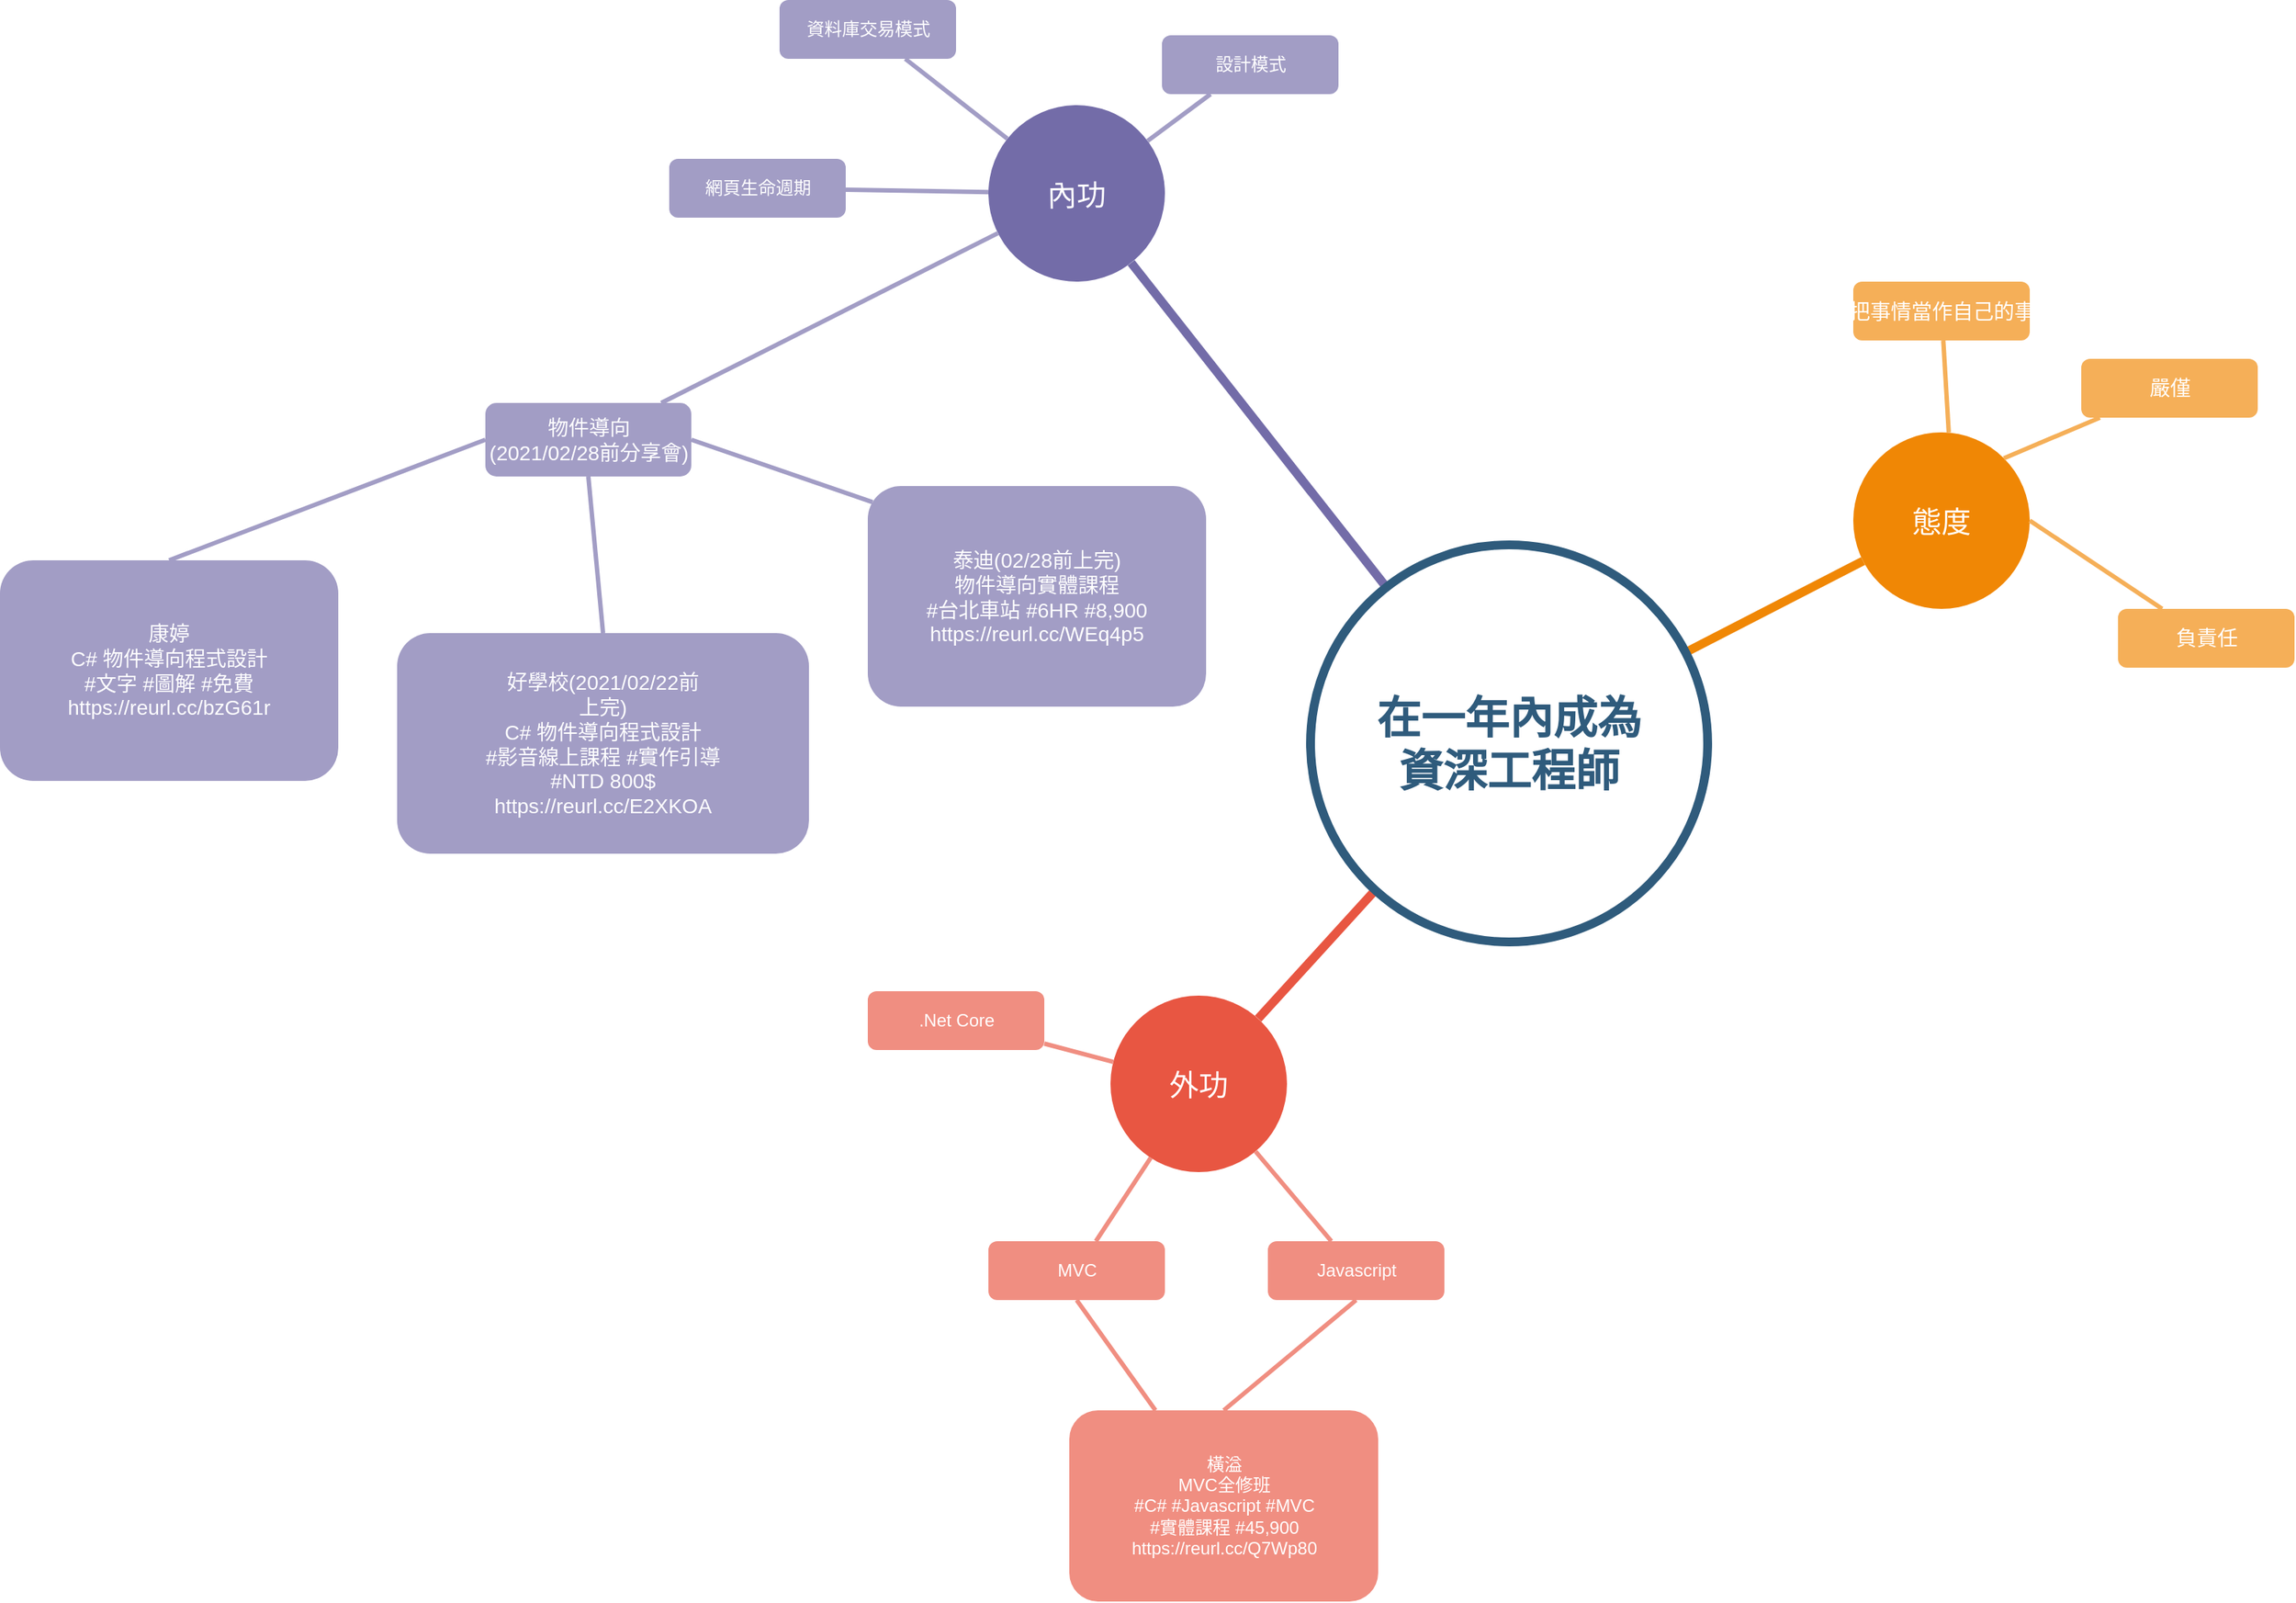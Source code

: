 <mxfile version="14.3.0" type="device"><diagram id="6a731a19-8d31-9384-78a2-239565b7b9f0" name="Page-1"><mxGraphModel dx="981" dy="574" grid="1" gridSize="10" guides="1" tooltips="1" connect="1" arrows="1" fold="1" page="1" pageScale="1" pageWidth="1169" pageHeight="827" background="#ffffff" math="0" shadow="0"><root><mxCell id="0"/><mxCell id="1" parent="0"/><mxCell id="1355" value="態度" style="ellipse;whiteSpace=wrap;html=1;shadow=0;fontFamily=Helvetica;fontSize=20;fontColor=#FFFFFF;align=center;strokeWidth=3;fillColor=#F08705;strokeColor=none;" parent="1" vertex="1"><mxGeometry x="1330" y="600" width="120" height="120" as="geometry"/></mxCell><mxCell id="1356" value="外功" style="ellipse;whiteSpace=wrap;html=1;shadow=0;fontFamily=Helvetica;fontSize=20;fontColor=#FFFFFF;align=center;strokeWidth=3;fillColor=#E85642;strokeColor=none;" parent="1" vertex="1"><mxGeometry x="825" y="983" width="120" height="120" as="geometry"/></mxCell><mxCell id="1363" style="endArrow=none;strokeWidth=6;strokeColor=#736CA8;html=1;" parent="1" source="1515" target="1516" edge="1"><mxGeometry relative="1" as="geometry"/></mxCell><mxCell id="1365" value="" style="edgeStyle=none;endArrow=none;strokeWidth=6;strokeColor=#F08705;html=1;" parent="1" source="1515" target="1355" edge="1"><mxGeometry x="181" y="226.5" width="100" height="100" as="geometry"><mxPoint x="181" y="326.5" as="sourcePoint"/><mxPoint x="281" y="226.5" as="targetPoint"/></mxGeometry></mxCell><mxCell id="1366" value="" style="edgeStyle=none;endArrow=none;strokeWidth=6;strokeColor=#E85642;html=1;" parent="1" source="1515" target="1356" edge="1"><mxGeometry x="181" y="226.5" width="100" height="100" as="geometry"><mxPoint x="181" y="326.5" as="sourcePoint"/><mxPoint x="281" y="226.5" as="targetPoint"/></mxGeometry></mxCell><mxCell id="1468" value="負責任" style="rounded=1;fillColor=#f5af58;strokeColor=none;strokeWidth=3;shadow=0;html=1;fontColor=#FFFFFF;fontSize=14;" parent="1" vertex="1"><mxGeometry x="1510" y="720" width="120" height="40" as="geometry"/></mxCell><mxCell id="1469" value="把事情當作自己的事" style="rounded=1;fillColor=#f5af58;strokeColor=none;strokeWidth=3;shadow=0;html=1;fontColor=#FFFFFF;fontSize=14;" parent="1" vertex="1"><mxGeometry x="1330" y="497.5" width="120" height="40" as="geometry"/></mxCell><mxCell id="1478" value="嚴僅" style="rounded=1;fillColor=#f5af58;strokeColor=none;strokeWidth=3;shadow=0;html=1;fontColor=#FFFFFF;fontSize=14;" parent="1" vertex="1"><mxGeometry x="1485" y="550" width="120" height="40" as="geometry"/></mxCell><mxCell id="1479" value="" style="edgeStyle=none;endArrow=none;strokeWidth=3;strokeColor=#F5AF58;html=1;exitX=1;exitY=0;exitDx=0;exitDy=0;" parent="1" source="1355" target="1478" edge="1"><mxGeometry x="238.5" y="19" width="100" height="100" as="geometry"><mxPoint x="1438.195" y="612.246" as="sourcePoint"/><mxPoint x="338.5" y="19" as="targetPoint"/></mxGeometry></mxCell><mxCell id="1480" value="" style="edgeStyle=none;endArrow=none;strokeWidth=3;strokeColor=#F5AF58;html=1;exitX=1;exitY=0.5;exitDx=0;exitDy=0;" parent="1" source="1355" target="1468" edge="1"><mxGeometry x="238.5" y="19" width="100" height="100" as="geometry"><mxPoint x="1444.814" y="644.722" as="sourcePoint"/><mxPoint x="338.5" y="19" as="targetPoint"/></mxGeometry></mxCell><mxCell id="1481" value="" style="edgeStyle=none;endArrow=none;strokeWidth=3;strokeColor=#F5AF58;html=1;exitX=0.541;exitY=0;exitDx=0;exitDy=0;exitPerimeter=0;" parent="1" source="1355" target="1469" edge="1"><mxGeometry x="238.5" y="19" width="100" height="100" as="geometry"><mxPoint x="1394.864" y="580.816" as="sourcePoint"/><mxPoint x="338.5" y="19" as="targetPoint"/></mxGeometry></mxCell><mxCell id="1490" value="MVC" style="rounded=1;fillColor=#f08e81;strokeColor=none;strokeWidth=3;shadow=0;html=1;fontColor=#FFFFFF;" parent="1" vertex="1"><mxGeometry x="742" y="1150" width="120" height="40" as="geometry"/></mxCell><mxCell id="1491" value=".Net Core&lt;br&gt;" style="rounded=1;fillColor=#f08e81;strokeColor=none;strokeWidth=3;shadow=0;html=1;fontColor=#FFFFFF;" parent="1" vertex="1"><mxGeometry x="660" y="980" width="120" height="40" as="geometry"/></mxCell><mxCell id="1492" value="Javascript&lt;br&gt;" style="rounded=1;fillColor=#f08e81;strokeColor=none;strokeWidth=3;shadow=0;html=1;fontColor=#FFFFFF;" parent="1" vertex="1"><mxGeometry x="932" y="1150" width="120" height="40" as="geometry"/></mxCell><mxCell id="1503" value="" style="edgeStyle=none;endArrow=none;strokeWidth=3;strokeColor=#F08E81;html=1;" parent="1" source="1356" target="1490" edge="1"><mxGeometry x="455" y="-137" width="100" height="100" as="geometry"><mxPoint x="455" y="-37" as="sourcePoint"/><mxPoint x="555" y="-137" as="targetPoint"/></mxGeometry></mxCell><mxCell id="1504" value="" style="edgeStyle=none;endArrow=none;strokeWidth=3;strokeColor=#F08E81;html=1;" parent="1" source="1356" target="1491" edge="1"><mxGeometry x="455" y="-137" width="100" height="100" as="geometry"><mxPoint x="455" y="-37" as="sourcePoint"/><mxPoint x="555" y="-137" as="targetPoint"/></mxGeometry></mxCell><mxCell id="1505" value="" style="edgeStyle=none;endArrow=none;strokeWidth=3;strokeColor=#F08E81;html=1;" parent="1" source="1356" target="1492" edge="1"><mxGeometry x="455" y="-137" width="100" height="100" as="geometry"><mxPoint x="455" y="-37" as="sourcePoint"/><mxPoint x="555" y="-137" as="targetPoint"/></mxGeometry></mxCell><mxCell id="1515" value="在一年內成為&lt;br&gt;資深工程師" style="ellipse;whiteSpace=wrap;html=1;shadow=0;fontFamily=Helvetica;fontSize=30;fontColor=#2F5B7C;align=center;strokeColor=#2F5B7C;strokeWidth=6;fillColor=#FFFFFF;fontStyle=1;gradientColor=none;" parent="1" vertex="1"><mxGeometry x="961" y="676.5" width="270" height="270" as="geometry"/></mxCell><mxCell id="1516" value="內功&lt;br&gt;" style="ellipse;whiteSpace=wrap;html=1;shadow=0;fontFamily=Helvetica;fontSize=20;fontColor=#FFFFFF;align=center;strokeWidth=3;fillColor=#736ca8;strokeColor=none;rotation=-1;" parent="1" vertex="1"><mxGeometry x="742" y="377.5" width="120" height="120" as="geometry"/></mxCell><mxCell id="1523" value="物件導向&lt;br&gt;(2021/02/28前分享會)" style="rounded=1;fillColor=#a29dc5;strokeColor=none;strokeWidth=3;shadow=0;html=1;fontColor=#FFFFFF;fontSize=14;" parent="1" vertex="1"><mxGeometry x="400" y="580" width="140" height="50" as="geometry"/></mxCell><mxCell id="1524" value="網頁生命週期" style="rounded=1;fillColor=#a29dc5;strokeColor=none;strokeWidth=3;shadow=0;html=1;fontColor=#FFFFFF;" parent="1" vertex="1"><mxGeometry x="525" y="414" width="120" height="40" as="geometry"/></mxCell><mxCell id="1525" value="資料庫交易模式" style="rounded=1;fillColor=#a29dc5;strokeColor=none;strokeWidth=3;shadow=0;html=1;fontColor=#FFFFFF;" parent="1" vertex="1"><mxGeometry x="600" y="306" width="120" height="40" as="geometry"/></mxCell><mxCell id="1526" value="設計模式" style="rounded=1;fillColor=#a29dc5;strokeColor=none;strokeWidth=3;shadow=0;html=1;fontColor=#FFFFFF;" parent="1" vertex="1"><mxGeometry x="860" y="330" width="120" height="40" as="geometry"/></mxCell><mxCell id="1535" value="" style="edgeStyle=none;endArrow=none;strokeWidth=3;strokeColor=#A29DC5;html=1;" parent="1" source="1516" target="1523" edge="1"><mxGeometry x="-1068" y="-647.5" width="100" height="100" as="geometry"><mxPoint x="-1068" y="-547.5" as="sourcePoint"/><mxPoint x="-968" y="-647.5" as="targetPoint"/></mxGeometry></mxCell><mxCell id="1536" value="" style="edgeStyle=none;endArrow=none;strokeWidth=3;strokeColor=#A29DC5;html=1;" parent="1" source="1516" target="1524" edge="1"><mxGeometry x="-1068" y="-647.5" width="100" height="100" as="geometry"><mxPoint x="-1068" y="-547.5" as="sourcePoint"/><mxPoint x="-968" y="-647.5" as="targetPoint"/></mxGeometry></mxCell><mxCell id="1537" value="" style="edgeStyle=none;endArrow=none;strokeWidth=3;strokeColor=#A29DC5;html=1;" parent="1" source="1516" target="1525" edge="1"><mxGeometry x="-1068" y="-647.5" width="100" height="100" as="geometry"><mxPoint x="-1068" y="-547.5" as="sourcePoint"/><mxPoint x="-968" y="-647.5" as="targetPoint"/></mxGeometry></mxCell><mxCell id="1538" value="" style="edgeStyle=none;endArrow=none;strokeWidth=3;strokeColor=#A29DC5;html=1;" parent="1" source="1516" target="1526" edge="1"><mxGeometry x="-1068" y="-647.5" width="100" height="100" as="geometry"><mxPoint x="-1068" y="-547.5" as="sourcePoint"/><mxPoint x="-968" y="-647.5" as="targetPoint"/></mxGeometry></mxCell><mxCell id="N48ZVhLpwHbd0jGFIwYZ-1545" value="康婷&lt;br style=&quot;font-size: 14px;&quot;&gt;C# 物件導向程式設計&lt;br style=&quot;font-size: 14px;&quot;&gt;#文字 #圖解 #免費&lt;br style=&quot;font-size: 14px;&quot;&gt;https://reurl.cc/bzG61r" style="whiteSpace=wrap;html=1;rounded=1;shadow=0;fontColor=#FFFFFF;strokeColor=none;strokeWidth=3;fillColor=#a29dc5;fontSize=14;" vertex="1" parent="1"><mxGeometry x="70" y="687" width="230" height="150" as="geometry"/></mxCell><mxCell id="N48ZVhLpwHbd0jGFIwYZ-1547" value="" style="edgeStyle=none;endArrow=none;strokeWidth=3;strokeColor=#A29DC5;html=1;exitX=0.5;exitY=0;exitDx=0;exitDy=0;entryX=0;entryY=0.5;entryDx=0;entryDy=0;" edge="1" parent="1" source="N48ZVhLpwHbd0jGFIwYZ-1545" target="1523"><mxGeometry x="-1428" y="-583.5" width="100" height="100" as="geometry"><mxPoint x="444.336" y="561.455" as="sourcePoint"/><mxPoint x="447.625" y="630" as="targetPoint"/></mxGeometry></mxCell><mxCell id="N48ZVhLpwHbd0jGFIwYZ-1548" value="好學校(2021/02/22&lt;span&gt;前&lt;/span&gt;&lt;br&gt;上完)&lt;br style=&quot;font-size: 14px&quot;&gt;C# 物件導向程式設計&lt;br style=&quot;font-size: 14px&quot;&gt;#影音線上課程 #實作引導 &lt;br style=&quot;font-size: 14px&quot;&gt;#NTD 800$&lt;br style=&quot;font-size: 14px&quot;&gt;https://reurl.cc/E2XKOA" style="whiteSpace=wrap;html=1;rounded=1;shadow=0;fontColor=#FFFFFF;strokeColor=none;strokeWidth=3;fillColor=#a29dc5;fontSize=14;" vertex="1" parent="1"><mxGeometry x="340" y="736.5" width="280" height="150" as="geometry"/></mxCell><mxCell id="N48ZVhLpwHbd0jGFIwYZ-1549" value="" style="edgeStyle=none;endArrow=none;strokeWidth=3;strokeColor=#A29DC5;html=1;exitX=0.5;exitY=0;exitDx=0;exitDy=0;entryX=0.5;entryY=1;entryDx=0;entryDy=0;" edge="1" parent="1" source="N48ZVhLpwHbd0jGFIwYZ-1548" target="1523"><mxGeometry x="-1119.5" y="-679" width="100" height="100" as="geometry"><mxPoint x="752.836" y="465.955" as="sourcePoint"/><mxPoint x="687" y="564.5" as="targetPoint"/></mxGeometry></mxCell><mxCell id="N48ZVhLpwHbd0jGFIwYZ-1550" value="泰迪(02/28前上完)&lt;br style=&quot;font-size: 14px&quot;&gt;物件導向實體課程&lt;br style=&quot;font-size: 14px&quot;&gt;#台北車站 #6HR #8,900&lt;br style=&quot;font-size: 14px&quot;&gt;https://reurl.cc/WEq4p5" style="whiteSpace=wrap;html=1;rounded=1;shadow=0;fontColor=#FFFFFF;strokeColor=none;strokeWidth=3;fillColor=#a29dc5;fontSize=14;" vertex="1" parent="1"><mxGeometry x="660" y="636.5" width="230" height="150" as="geometry"/></mxCell><mxCell id="N48ZVhLpwHbd0jGFIwYZ-1551" value="" style="edgeStyle=none;endArrow=none;strokeWidth=3;strokeColor=#A29DC5;html=1;exitX=0.014;exitY=0.073;exitDx=0;exitDy=0;entryX=1;entryY=0.5;entryDx=0;entryDy=0;exitPerimeter=0;" edge="1" parent="1" source="N48ZVhLpwHbd0jGFIwYZ-1550" target="1523"><mxGeometry x="-809.5" y="-774" width="100" height="100" as="geometry"><mxPoint x="1062.836" y="370.955" as="sourcePoint"/><mxPoint x="520" y="659.5" as="targetPoint"/></mxGeometry></mxCell><mxCell id="N48ZVhLpwHbd0jGFIwYZ-1553" value="橫溢&lt;br&gt;MVC全修班&lt;br&gt;#C# #Javascript #MVC&lt;br&gt;#實體課程 #45,900&lt;br&gt;https://reurl.cc/Q7Wp80" style="rounded=1;fillColor=#f08e81;strokeColor=none;strokeWidth=3;shadow=0;html=1;fontColor=#FFFFFF;" vertex="1" parent="1"><mxGeometry x="797" y="1265" width="210" height="130" as="geometry"/></mxCell><mxCell id="N48ZVhLpwHbd0jGFIwYZ-1554" value="" style="edgeStyle=none;endArrow=none;strokeWidth=3;strokeColor=#F08E81;html=1;exitX=0.5;exitY=1;exitDx=0;exitDy=0;" edge="1" parent="1" target="N48ZVhLpwHbd0jGFIwYZ-1553" source="1490"><mxGeometry x="517" y="-112.05" width="100" height="100" as="geometry"><mxPoint x="928.407" y="1124.996" as="sourcePoint"/><mxPoint x="617" y="-112.05" as="targetPoint"/></mxGeometry></mxCell><mxCell id="N48ZVhLpwHbd0jGFIwYZ-1555" value="" style="edgeStyle=none;endArrow=none;strokeWidth=3;strokeColor=#F08E81;html=1;exitX=0.5;exitY=1;exitDx=0;exitDy=0;entryX=0.5;entryY=0;entryDx=0;entryDy=0;" edge="1" parent="1" source="1492" target="N48ZVhLpwHbd0jGFIwYZ-1553"><mxGeometry x="527" y="-102.05" width="100" height="100" as="geometry"><mxPoint x="812" y="1200" as="sourcePoint"/><mxPoint x="857" y="1285" as="targetPoint"/></mxGeometry></mxCell></root></mxGraphModel></diagram></mxfile>